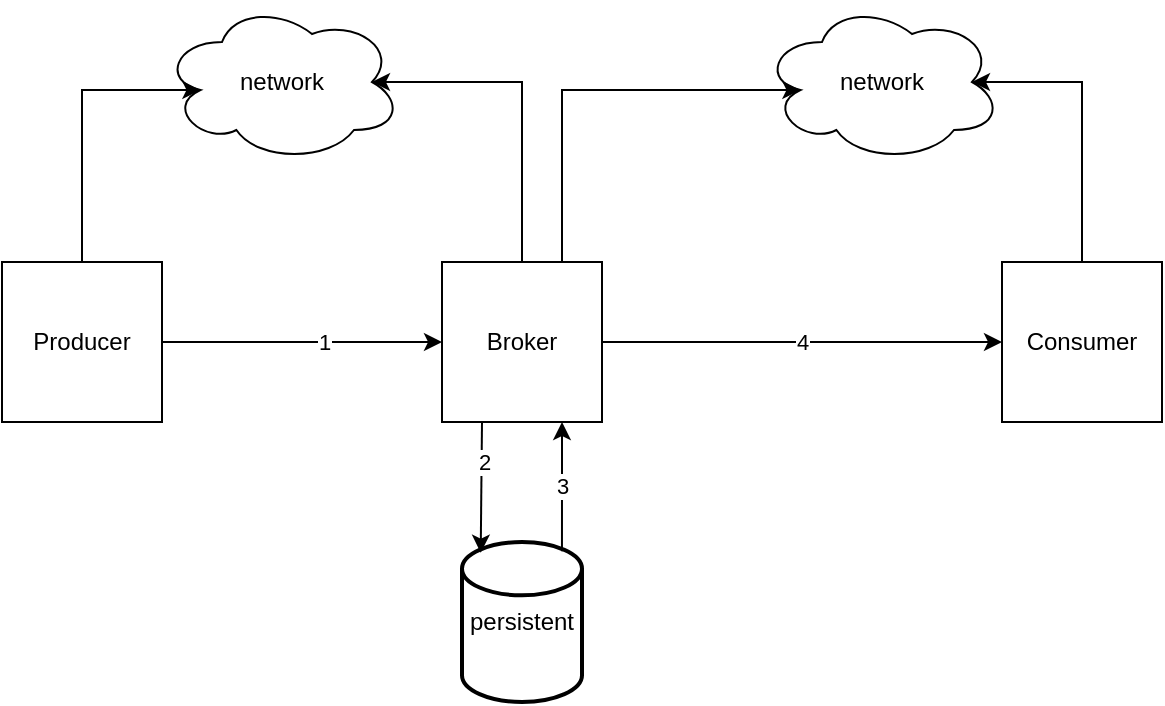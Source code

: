 <mxfile version="20.5.3" type="device"><diagram id="vEzsgFmhlehWdcvt3Zuy" name="Page-1"><mxGraphModel dx="782" dy="460" grid="1" gridSize="10" guides="1" tooltips="1" connect="1" arrows="1" fold="1" page="1" pageScale="1" pageWidth="850" pageHeight="1100" math="0" shadow="0"><root><mxCell id="0"/><mxCell id="1" parent="0"/><mxCell id="ZafhI4VNUPxAkr2xKH9v-1" value="Producer" style="whiteSpace=wrap;html=1;aspect=fixed;" vertex="1" parent="1"><mxGeometry x="100" y="320" width="80" height="80" as="geometry"/></mxCell><mxCell id="ZafhI4VNUPxAkr2xKH9v-2" value="Consumer" style="whiteSpace=wrap;html=1;aspect=fixed;" vertex="1" parent="1"><mxGeometry x="600" y="320" width="80" height="80" as="geometry"/></mxCell><mxCell id="ZafhI4VNUPxAkr2xKH9v-3" value="Broker" style="whiteSpace=wrap;html=1;aspect=fixed;" vertex="1" parent="1"><mxGeometry x="320" y="320" width="80" height="80" as="geometry"/></mxCell><mxCell id="ZafhI4VNUPxAkr2xKH9v-4" value="persistent" style="strokeWidth=2;html=1;shape=mxgraph.flowchart.database;whiteSpace=wrap;" vertex="1" parent="1"><mxGeometry x="330" y="460" width="60" height="80" as="geometry"/></mxCell><mxCell id="ZafhI4VNUPxAkr2xKH9v-5" value="network" style="ellipse;shape=cloud;whiteSpace=wrap;html=1;" vertex="1" parent="1"><mxGeometry x="180" y="190" width="120" height="80" as="geometry"/></mxCell><mxCell id="ZafhI4VNUPxAkr2xKH9v-6" value="network" style="ellipse;shape=cloud;whiteSpace=wrap;html=1;" vertex="1" parent="1"><mxGeometry x="480" y="190" width="120" height="80" as="geometry"/></mxCell><mxCell id="ZafhI4VNUPxAkr2xKH9v-8" value="" style="endArrow=classic;html=1;rounded=0;exitX=1;exitY=0.5;exitDx=0;exitDy=0;entryX=0;entryY=0.5;entryDx=0;entryDy=0;" edge="1" parent="1" source="ZafhI4VNUPxAkr2xKH9v-1" target="ZafhI4VNUPxAkr2xKH9v-3"><mxGeometry width="50" height="50" relative="1" as="geometry"><mxPoint x="380" y="410" as="sourcePoint"/><mxPoint x="280" y="360" as="targetPoint"/></mxGeometry></mxCell><mxCell id="ZafhI4VNUPxAkr2xKH9v-17" value="1" style="edgeLabel;html=1;align=center;verticalAlign=middle;resizable=0;points=[];" vertex="1" connectable="0" parent="ZafhI4VNUPxAkr2xKH9v-8"><mxGeometry x="0.152" relative="1" as="geometry"><mxPoint as="offset"/></mxGeometry></mxCell><mxCell id="ZafhI4VNUPxAkr2xKH9v-10" value="4" style="endArrow=classic;html=1;rounded=0;exitX=1;exitY=0.5;exitDx=0;exitDy=0;entryX=0;entryY=0.5;entryDx=0;entryDy=0;" edge="1" parent="1" source="ZafhI4VNUPxAkr2xKH9v-3" target="ZafhI4VNUPxAkr2xKH9v-2"><mxGeometry width="50" height="50" relative="1" as="geometry"><mxPoint x="400" y="390" as="sourcePoint"/><mxPoint x="540" y="390" as="targetPoint"/></mxGeometry></mxCell><mxCell id="ZafhI4VNUPxAkr2xKH9v-11" value="3" style="endArrow=classic;html=1;rounded=0;entryX=0.75;entryY=1;entryDx=0;entryDy=0;exitX=0.833;exitY=0.058;exitDx=0;exitDy=0;exitPerimeter=0;" edge="1" parent="1" source="ZafhI4VNUPxAkr2xKH9v-4" target="ZafhI4VNUPxAkr2xKH9v-3"><mxGeometry width="50" height="50" relative="1" as="geometry"><mxPoint x="380" y="460" as="sourcePoint"/><mxPoint x="390" y="430" as="targetPoint"/><Array as="points"><mxPoint x="380" y="430"/></Array></mxGeometry></mxCell><mxCell id="ZafhI4VNUPxAkr2xKH9v-12" value="" style="endArrow=classic;html=1;rounded=0;exitX=0.25;exitY=1;exitDx=0;exitDy=0;entryX=0.156;entryY=0.067;entryDx=0;entryDy=0;entryPerimeter=0;" edge="1" parent="1" source="ZafhI4VNUPxAkr2xKH9v-3" target="ZafhI4VNUPxAkr2xKH9v-4"><mxGeometry width="50" height="50" relative="1" as="geometry"><mxPoint x="180" y="450" as="sourcePoint"/><mxPoint x="320" y="450" as="targetPoint"/></mxGeometry></mxCell><mxCell id="ZafhI4VNUPxAkr2xKH9v-18" value="2" style="edgeLabel;html=1;align=center;verticalAlign=middle;resizable=0;points=[];" vertex="1" connectable="0" parent="ZafhI4VNUPxAkr2xKH9v-12"><mxGeometry x="-0.388" y="1" relative="1" as="geometry"><mxPoint as="offset"/></mxGeometry></mxCell><mxCell id="ZafhI4VNUPxAkr2xKH9v-13" value="" style="edgeStyle=elbowEdgeStyle;elbow=horizontal;endArrow=classic;html=1;rounded=0;entryX=0.16;entryY=0.55;entryDx=0;entryDy=0;entryPerimeter=0;exitX=0.5;exitY=0;exitDx=0;exitDy=0;" edge="1" parent="1" source="ZafhI4VNUPxAkr2xKH9v-1" target="ZafhI4VNUPxAkr2xKH9v-5"><mxGeometry width="50" height="50" relative="1" as="geometry"><mxPoint x="140" y="290" as="sourcePoint"/><mxPoint x="165" y="230" as="targetPoint"/><Array as="points"><mxPoint x="140" y="280"/><mxPoint x="180" y="270"/></Array></mxGeometry></mxCell><mxCell id="ZafhI4VNUPxAkr2xKH9v-14" value="" style="edgeStyle=elbowEdgeStyle;elbow=horizontal;endArrow=classic;html=1;rounded=0;exitX=0.5;exitY=0;exitDx=0;exitDy=0;entryX=0.875;entryY=0.5;entryDx=0;entryDy=0;entryPerimeter=0;" edge="1" parent="1" source="ZafhI4VNUPxAkr2xKH9v-3" target="ZafhI4VNUPxAkr2xKH9v-5"><mxGeometry width="50" height="50" relative="1" as="geometry"><mxPoint x="360" y="270" as="sourcePoint"/><mxPoint x="410" y="220" as="targetPoint"/><Array as="points"><mxPoint x="360" y="280"/></Array></mxGeometry></mxCell><mxCell id="ZafhI4VNUPxAkr2xKH9v-15" value="" style="edgeStyle=elbowEdgeStyle;elbow=horizontal;endArrow=classic;html=1;rounded=0;exitX=0.75;exitY=0;exitDx=0;exitDy=0;entryX=0.16;entryY=0.55;entryDx=0;entryDy=0;entryPerimeter=0;" edge="1" parent="1" source="ZafhI4VNUPxAkr2xKH9v-3" target="ZafhI4VNUPxAkr2xKH9v-6"><mxGeometry width="50" height="50" relative="1" as="geometry"><mxPoint x="410" y="290" as="sourcePoint"/><mxPoint x="460" y="240" as="targetPoint"/><Array as="points"><mxPoint x="380" y="270"/></Array></mxGeometry></mxCell><mxCell id="ZafhI4VNUPxAkr2xKH9v-16" value="" style="edgeStyle=elbowEdgeStyle;elbow=horizontal;endArrow=classic;html=1;rounded=0;exitX=0.5;exitY=0;exitDx=0;exitDy=0;entryX=0.875;entryY=0.5;entryDx=0;entryDy=0;entryPerimeter=0;" edge="1" parent="1" source="ZafhI4VNUPxAkr2xKH9v-2" target="ZafhI4VNUPxAkr2xKH9v-6"><mxGeometry width="50" height="50" relative="1" as="geometry"><mxPoint x="620" y="290" as="sourcePoint"/><mxPoint x="670" y="240" as="targetPoint"/><Array as="points"><mxPoint x="640" y="250"/></Array></mxGeometry></mxCell></root></mxGraphModel></diagram></mxfile>